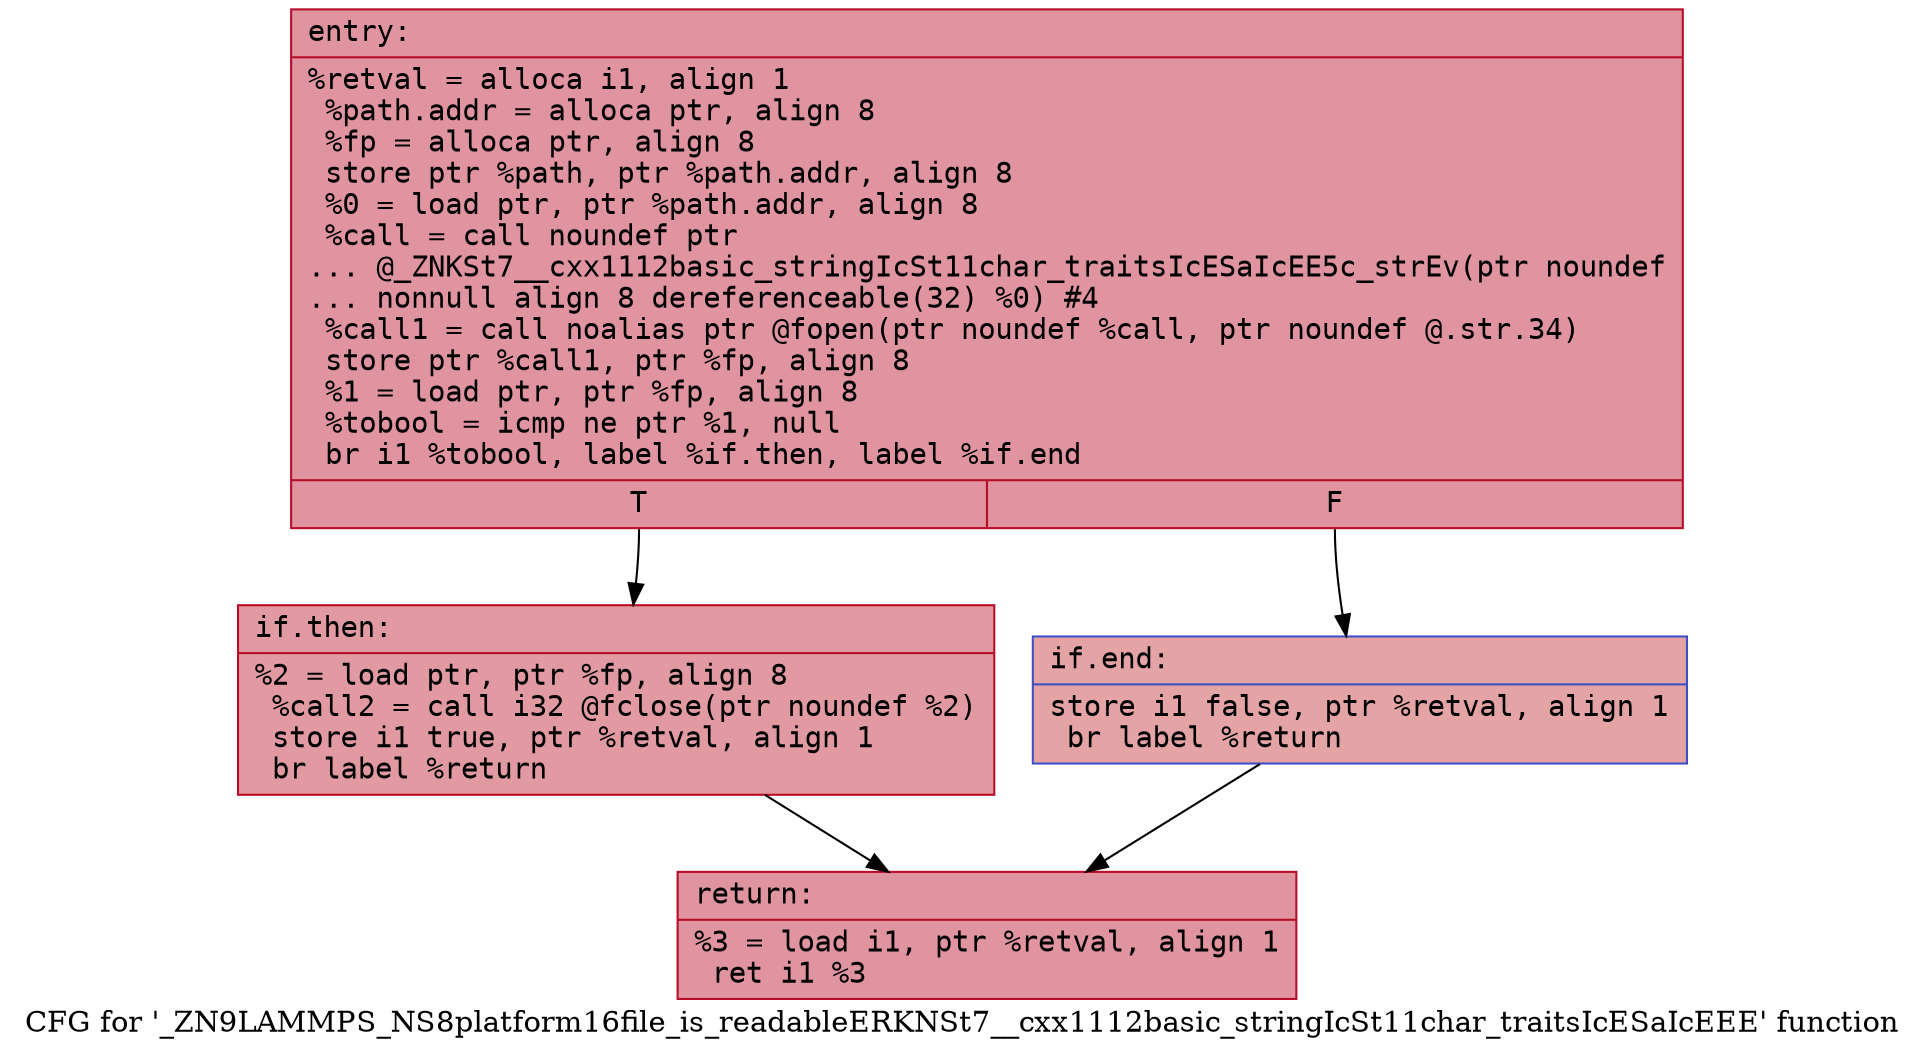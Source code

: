 digraph "CFG for '_ZN9LAMMPS_NS8platform16file_is_readableERKNSt7__cxx1112basic_stringIcSt11char_traitsIcESaIcEEE' function" {
	label="CFG for '_ZN9LAMMPS_NS8platform16file_is_readableERKNSt7__cxx1112basic_stringIcSt11char_traitsIcESaIcEEE' function";

	Node0x5651cd79b500 [shape=record,color="#b70d28ff", style=filled, fillcolor="#b70d2870" fontname="Courier",label="{entry:\l|  %retval = alloca i1, align 1\l  %path.addr = alloca ptr, align 8\l  %fp = alloca ptr, align 8\l  store ptr %path, ptr %path.addr, align 8\l  %0 = load ptr, ptr %path.addr, align 8\l  %call = call noundef ptr\l... @_ZNKSt7__cxx1112basic_stringIcSt11char_traitsIcESaIcEE5c_strEv(ptr noundef\l... nonnull align 8 dereferenceable(32) %0) #4\l  %call1 = call noalias ptr @fopen(ptr noundef %call, ptr noundef @.str.34)\l  store ptr %call1, ptr %fp, align 8\l  %1 = load ptr, ptr %fp, align 8\l  %tobool = icmp ne ptr %1, null\l  br i1 %tobool, label %if.then, label %if.end\l|{<s0>T|<s1>F}}"];
	Node0x5651cd79b500:s0 -> Node0x5651cd79da30[tooltip="entry -> if.then\nProbability 62.50%" ];
	Node0x5651cd79b500:s1 -> Node0x5651cd79daa0[tooltip="entry -> if.end\nProbability 37.50%" ];
	Node0x5651cd79da30 [shape=record,color="#b70d28ff", style=filled, fillcolor="#bb1b2c70" fontname="Courier",label="{if.then:\l|  %2 = load ptr, ptr %fp, align 8\l  %call2 = call i32 @fclose(ptr noundef %2)\l  store i1 true, ptr %retval, align 1\l  br label %return\l}"];
	Node0x5651cd79da30 -> Node0x5651cd79de70[tooltip="if.then -> return\nProbability 100.00%" ];
	Node0x5651cd79daa0 [shape=record,color="#3d50c3ff", style=filled, fillcolor="#c32e3170" fontname="Courier",label="{if.end:\l|  store i1 false, ptr %retval, align 1\l  br label %return\l}"];
	Node0x5651cd79daa0 -> Node0x5651cd79de70[tooltip="if.end -> return\nProbability 100.00%" ];
	Node0x5651cd79de70 [shape=record,color="#b70d28ff", style=filled, fillcolor="#b70d2870" fontname="Courier",label="{return:\l|  %3 = load i1, ptr %retval, align 1\l  ret i1 %3\l}"];
}
